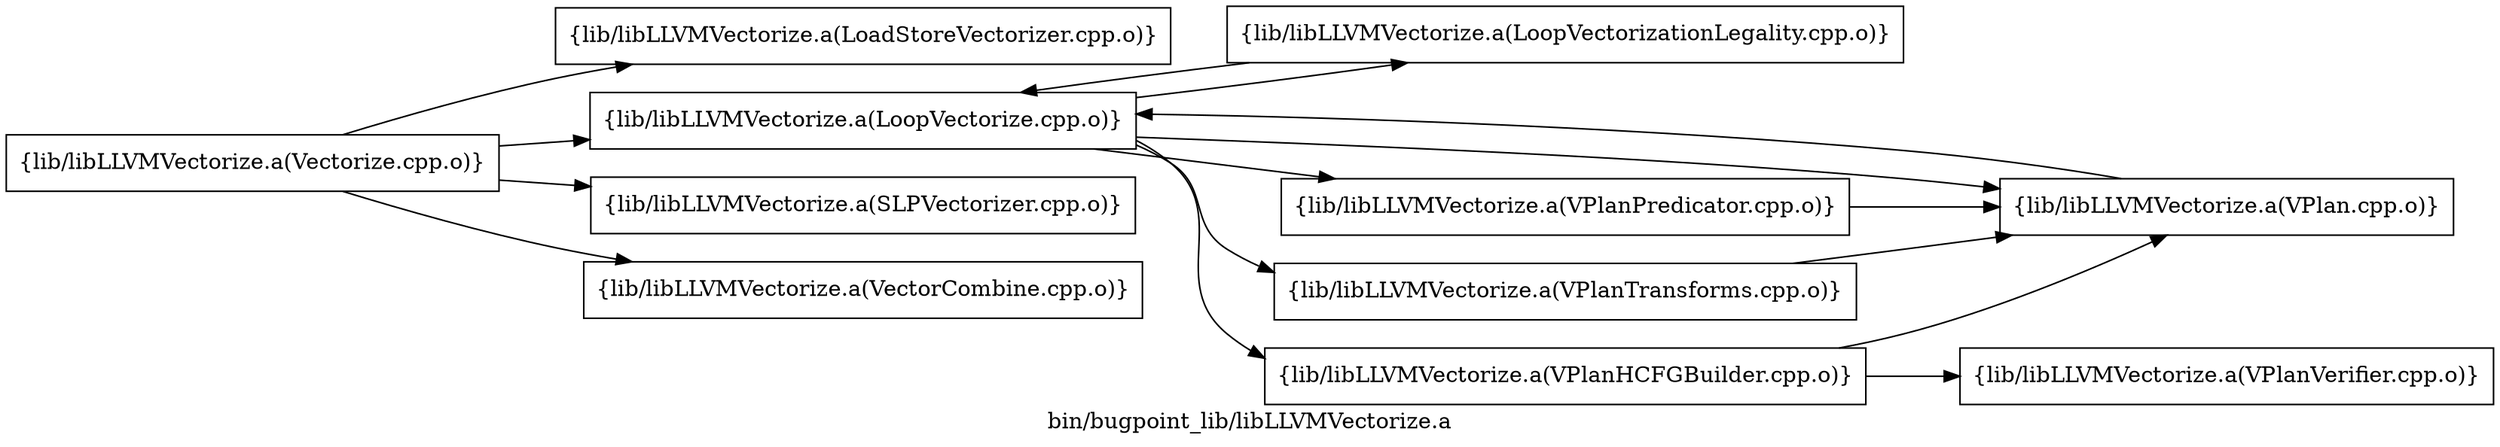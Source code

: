 digraph "bin/bugpoint_lib/libLLVMVectorize.a" {
	label="bin/bugpoint_lib/libLLVMVectorize.a";
	rankdir=LR;

	Node0x560f26cecf88 [shape=record,shape=box,group=0,label="{lib/libLLVMVectorize.a(LoadStoreVectorizer.cpp.o)}"];
	Node0x560f26cec768 [shape=record,shape=box,group=0,label="{lib/libLLVMVectorize.a(LoopVectorize.cpp.o)}"];
	Node0x560f26cec768 -> Node0x560f26ceccb8;
	Node0x560f26cec768 -> Node0x560f26ceabe8;
	Node0x560f26cec768 -> Node0x560f26cea6e8;
	Node0x560f26cec768 -> Node0x560f26ce9428;
	Node0x560f26cec768 -> Node0x560f26ce98d8;
	Node0x560f26cec3a8 [shape=record,shape=box,group=0,label="{lib/libLLVMVectorize.a(SLPVectorizer.cpp.o)}"];
	Node0x560f26ceb1d8 [shape=record,shape=box,group=0,label="{lib/libLLVMVectorize.a(Vectorize.cpp.o)}"];
	Node0x560f26ceb1d8 -> Node0x560f26cecf88;
	Node0x560f26ceb1d8 -> Node0x560f26cec768;
	Node0x560f26ceb1d8 -> Node0x560f26cec3a8;
	Node0x560f26ceb1d8 -> Node0x560f26ceaa58;
	Node0x560f26ceaa58 [shape=record,shape=box,group=0,label="{lib/libLLVMVectorize.a(VectorCombine.cpp.o)}"];
	Node0x560f26ceccb8 [shape=record,shape=box,group=0,label="{lib/libLLVMVectorize.a(LoopVectorizationLegality.cpp.o)}"];
	Node0x560f26ceccb8 -> Node0x560f26cec768;
	Node0x560f26ceabe8 [shape=record,shape=box,group=0,label="{lib/libLLVMVectorize.a(VPlan.cpp.o)}"];
	Node0x560f26ceabe8 -> Node0x560f26cec768;
	Node0x560f26cea6e8 [shape=record,shape=box,group=0,label="{lib/libLLVMVectorize.a(VPlanHCFGBuilder.cpp.o)}"];
	Node0x560f26cea6e8 -> Node0x560f26ceabe8;
	Node0x560f26cea6e8 -> Node0x560f26ce0558;
	Node0x560f26ce9428 [shape=record,shape=box,group=0,label="{lib/libLLVMVectorize.a(VPlanPredicator.cpp.o)}"];
	Node0x560f26ce9428 -> Node0x560f26ceabe8;
	Node0x560f26ce98d8 [shape=record,shape=box,group=0,label="{lib/libLLVMVectorize.a(VPlanTransforms.cpp.o)}"];
	Node0x560f26ce98d8 -> Node0x560f26ceabe8;
	Node0x560f26ce0558 [shape=record,shape=box,group=0,label="{lib/libLLVMVectorize.a(VPlanVerifier.cpp.o)}"];
}

